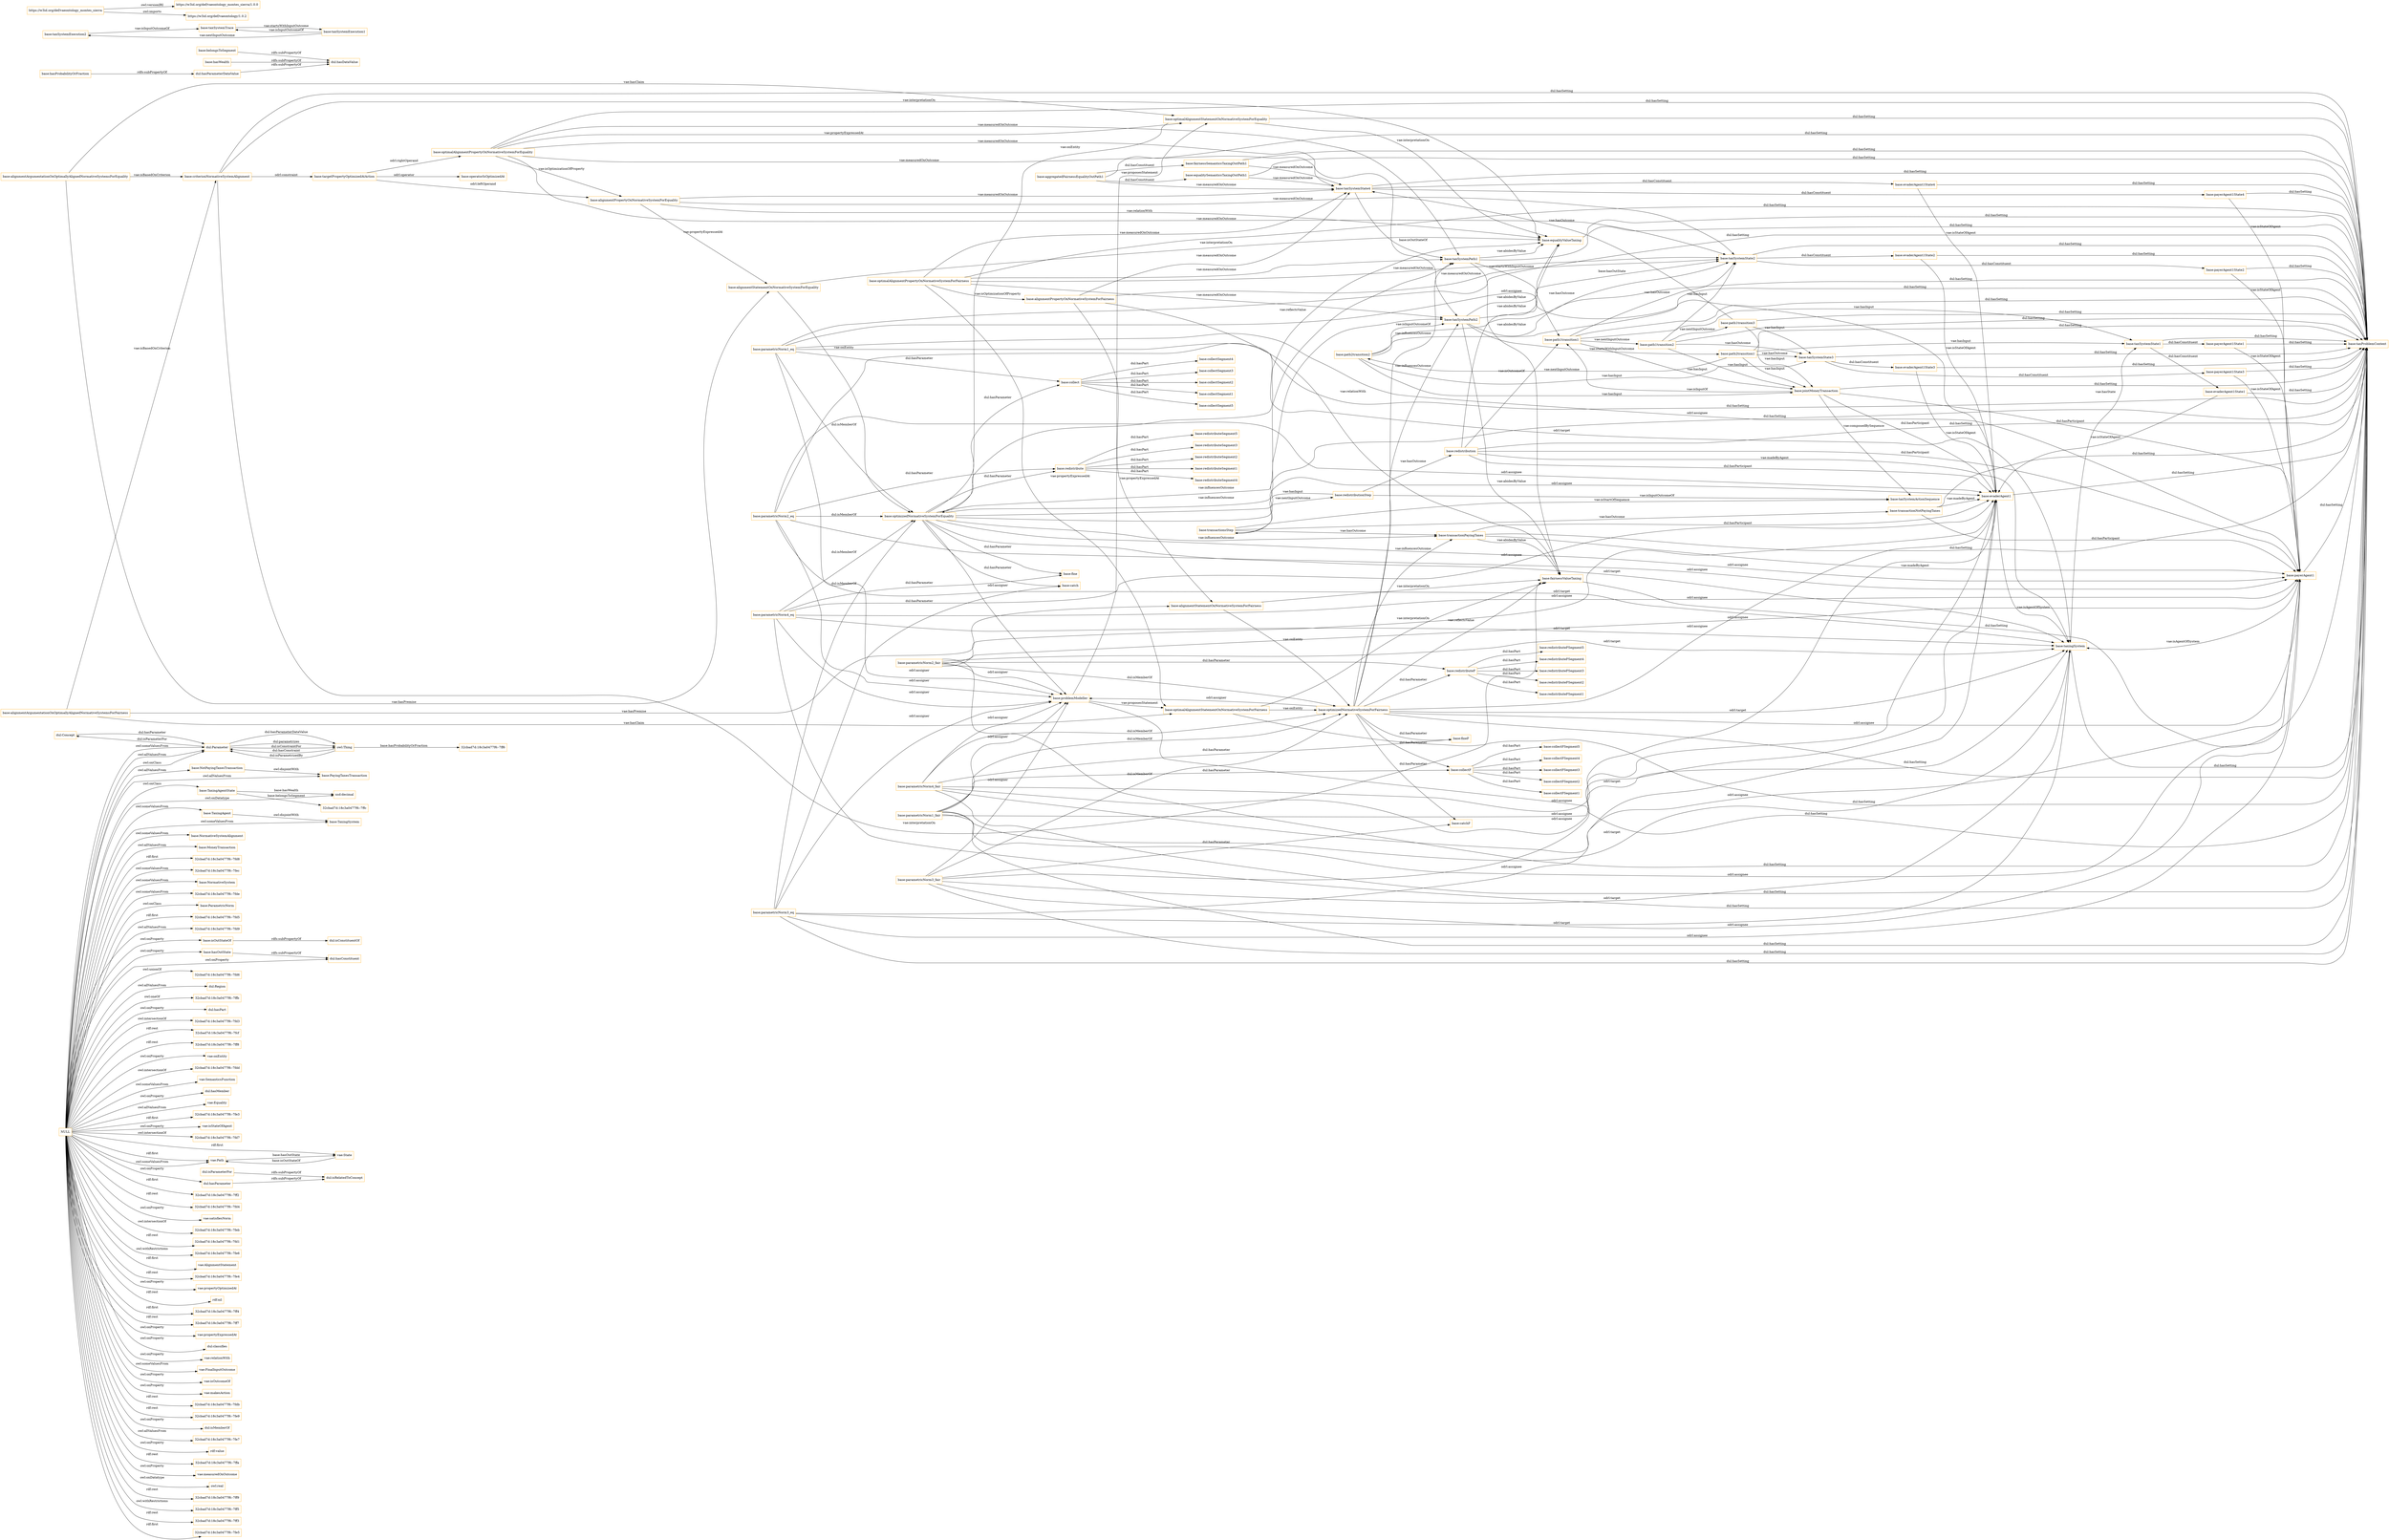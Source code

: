 digraph ar2dtool_diagram { 
rankdir=LR;
size="1501"
node [shape = rectangle, color="orange"]; "dul:Concept" "base:NotPayingTaxesTransaction" "base:TaxingAgentState" "base:TaxingAgent" "base:NormativeSystemAlignment" "base:MoneyTransaction" "32cbad7d:18c3a0477f6:-7fd8" "32cbad7d:18c3a0477f6:-7fec" "dul:Parameter" "base:TaxingSystem" "base:PayingTaxesTransaction" "base:NormativeSystem" "32cbad7d:18c3a0477f6:-7fde" "base:ParametricNorm" "32cbad7d:18c3a0477f6:-7fd5" "32cbad7d:18c3a0477f6:-7fd9" ; /*classes style*/
	"base:aggregatedFairnessEqualityOutPath1" -> "base:taxSystemState4" [ label = "vae:measuredOnOutcome" ];
	"base:aggregatedFairnessEqualityOutPath1" -> "base:taxProblemContext" [ label = "dul:hasSetting" ];
	"base:aggregatedFairnessEqualityOutPath1" -> "base:fairnessSemanticsTaxingOutPath1" [ label = "dul:hasConstituent" ];
	"base:aggregatedFairnessEqualityOutPath1" -> "base:equalitySemanticsTaxingOutPath1" [ label = "dul:hasConstituent" ];
	"base:path1transition3" -> "base:taxSystemState4" [ label = "vae:hasOutcome" ];
	"base:path1transition3" -> "base:taxSystemState3" [ label = "vae:hasInput" ];
	"base:path1transition3" -> "base:jointMoneyTransaction" [ label = "vae:hasInput" ];
	"base:path1transition3" -> "base:taxProblemContext" [ label = "dul:hasSetting" ];
	"base:evaderAgent1State4" -> "base:evaderAgent1" [ label = "vae:isStateOfAgent" ];
	"base:evaderAgent1State4" -> "base:taxProblemContext" [ label = "dul:hasSetting" ];
	"base:payerAgent1State2" -> "base:payerAgent1" [ label = "vae:isStateOfAgent" ];
	"base:payerAgent1State2" -> "base:taxProblemContext" [ label = "dul:hasSetting" ];
	"base:taxSystemPath1" -> "base:path1transition1" [ label = "vae:startsWithInputOutcome" ];
	"base:taxSystemPath1" -> "base:fairnessValueTaxing" [ label = "vae:abidesByValue" ];
	"base:taxSystemPath1" -> "base:equalityValueTaxing" [ label = "vae:abidesByValue" ];
	"base:taxSystemPath1" -> "base:taxProblemContext" [ label = "dul:hasSetting" ];
	"base:parametricNorm1_eq" -> "base:taxingSystem" [ label = "odrl:target" ];
	"base:parametricNorm1_eq" -> "base:problemModeller" [ label = "odrl:assigner" ];
	"base:parametricNorm1_eq" -> "base:payerAgent1" [ label = "odrl:assignee" ];
	"base:parametricNorm1_eq" -> "base:evaderAgent1" [ label = "odrl:assignee" ];
	"base:parametricNorm1_eq" -> "base:optimizedNormativeSystemForEquality" [ label = "dul:isMemberOf" ];
	"base:parametricNorm1_eq" -> "base:taxProblemContext" [ label = "dul:hasSetting" ];
	"base:parametricNorm1_eq" -> "base:collect" [ label = "dul:hasParameter" ];
	"base:belongsToSegment" -> "dul:hasDataValue" [ label = "rdfs:subPropertyOf" ];
	"base:isOutStateOf" -> "dul:isConstituentOf" [ label = "rdfs:subPropertyOf" ];
	"base:hasWealth" -> "dul:hasDataValue" [ label = "rdfs:subPropertyOf" ];
	"base:taxSystemExecution2" -> "base:taxSystemTrace" [ label = "vae:isInputOutcomeOf" ];
	"dul:isParameterFor" -> "dul:isRelatedToConcept" [ label = "rdfs:subPropertyOf" ];
	"base:redistribute" -> "base:redistributeSegment5" [ label = "dul:hasPart" ];
	"base:redistribute" -> "base:redistributeSegment4" [ label = "dul:hasPart" ];
	"base:redistribute" -> "base:redistributeSegment3" [ label = "dul:hasPart" ];
	"base:redistribute" -> "base:redistributeSegment2" [ label = "dul:hasPart" ];
	"base:redistribute" -> "base:redistributeSegment1" [ label = "dul:hasPart" ];
	"base:TaxingAgent" -> "base:TaxingSystem" [ label = "owl:disjointWith" ];
	"base:hasProbabilityOrFraction" -> "dul:hasParameterDataValue" [ label = "rdfs:subPropertyOf" ];
	"base:equalityValueTaxing" -> "base:taxProblemContext" [ label = "dul:hasSetting" ];
	"base:alignmentStatementOnNormativeSystemForEquality" -> "base:optimizedNormativeSystemForEquality" [ label = "vae:onEntity" ];
	"base:alignmentStatementOnNormativeSystemForEquality" -> "base:equalityValueTaxing" [ label = "vae:interpretationOn" ];
	"base:alignmentStatementOnNormativeSystemForFairness" -> "base:optimizedNormativeSystemForFairness" [ label = "vae:onEntity" ];
	"base:alignmentStatementOnNormativeSystemForFairness" -> "base:fairnessValueTaxing" [ label = "vae:interpretationOn" ];
	"base:taxSystemState4" -> "base:taxSystemPath1" [ label = "base:isOutStateOf" ];
	"base:taxSystemState4" -> "base:taxProblemContext" [ label = "dul:hasSetting" ];
	"base:taxSystemState4" -> "base:payerAgent1State4" [ label = "dul:hasConstituent" ];
	"base:taxSystemState4" -> "base:evaderAgent1State4" [ label = "dul:hasConstituent" ];
	"base:path1transition2" -> "base:path1transition3" [ label = "vae:nextInputOutcome" ];
	"base:path1transition2" -> "base:taxSystemState3" [ label = "vae:hasOutcome" ];
	"base:path1transition2" -> "base:taxSystemState2" [ label = "vae:hasInput" ];
	"base:path1transition2" -> "base:jointMoneyTransaction" [ label = "vae:hasInput" ];
	"base:path1transition2" -> "base:taxProblemContext" [ label = "dul:hasSetting" ];
	"base:evaderAgent1State3" -> "base:evaderAgent1" [ label = "vae:isStateOfAgent" ];
	"base:evaderAgent1State3" -> "base:taxProblemContext" [ label = "dul:hasSetting" ];
	"base:payerAgent1State1" -> "base:payerAgent1" [ label = "vae:isStateOfAgent" ];
	"base:payerAgent1State1" -> "base:taxProblemContext" [ label = "dul:hasSetting" ];
	"base:optimalAlignmentStatementOnNormativeSystemForEquality" -> "base:optimizedNormativeSystemForEquality" [ label = "vae:onEntity" ];
	"base:optimalAlignmentStatementOnNormativeSystemForEquality" -> "base:equalityValueTaxing" [ label = "vae:interpretationOn" ];
	"base:optimalAlignmentStatementOnNormativeSystemForEquality" -> "base:taxProblemContext" [ label = "dul:hasSetting" ];
	"base:optimalAlignmentStatementOnNormativeSystemForFairness" -> "base:optimizedNormativeSystemForFairness" [ label = "vae:onEntity" ];
	"base:optimalAlignmentStatementOnNormativeSystemForFairness" -> "base:fairnessValueTaxing" [ label = "vae:interpretationOn" ];
	"base:optimalAlignmentStatementOnNormativeSystemForFairness" -> "base:taxProblemContext" [ label = "dul:hasSetting" ];
	"base:parametricNorm2_fair" -> "base:taxingSystem" [ label = "odrl:target" ];
	"base:parametricNorm2_fair" -> "base:problemModeller" [ label = "odrl:assigner" ];
	"base:parametricNorm2_fair" -> "base:payerAgent1" [ label = "odrl:assignee" ];
	"base:parametricNorm2_fair" -> "base:evaderAgent1" [ label = "odrl:assignee" ];
	"base:parametricNorm2_fair" -> "base:optimizedNormativeSystemForFairness" [ label = "dul:isMemberOf" ];
	"base:parametricNorm2_fair" -> "base:taxProblemContext" [ label = "dul:hasSetting" ];
	"base:parametricNorm2_fair" -> "base:redistributeF" [ label = "dul:hasParameter" ];
	"base:path2transition2" -> "base:taxSystemPath2" [ label = "vae:isInputOutcomeOf" ];
	"base:path2transition2" -> "base:taxSystemState2" [ label = "vae:hasOutcome" ];
	"base:path2transition2" -> "base:taxSystemState3" [ label = "vae:hasInput" ];
	"base:path2transition2" -> "base:jointMoneyTransaction" [ label = "vae:hasInput" ];
	"base:path2transition2" -> "base:taxProblemContext" [ label = "dul:hasSetting" ];
	"base:criterionNormativeSystemAlignment" -> "base:fairnessValueTaxing" [ label = "vae:interpretationOn" ];
	"base:criterionNormativeSystemAlignment" -> "base:equalityValueTaxing" [ label = "vae:interpretationOn" ];
	"base:criterionNormativeSystemAlignment" -> "base:targetPropertyOptimizedAtAction" [ label = "odrl:constraint" ];
	"base:criterionNormativeSystemAlignment" -> "base:taxProblemContext" [ label = "dul:hasSetting" ];
	"base:taxSystemExecution1" -> "base:taxSystemExecution2" [ label = "vae:nextInputOutcome" ];
	"base:taxSystemExecution1" -> "base:taxSystemTrace" [ label = "vae:isInputOutcomeOf" ];
	"base:parametricNorm1_fair" -> "base:taxingSystem" [ label = "odrl:target" ];
	"base:parametricNorm1_fair" -> "base:problemModeller" [ label = "odrl:assigner" ];
	"base:parametricNorm1_fair" -> "base:payerAgent1" [ label = "odrl:assignee" ];
	"base:parametricNorm1_fair" -> "base:evaderAgent1" [ label = "odrl:assignee" ];
	"base:parametricNorm1_fair" -> "base:optimizedNormativeSystemForFairness" [ label = "dul:isMemberOf" ];
	"base:parametricNorm1_fair" -> "base:taxProblemContext" [ label = "dul:hasSetting" ];
	"base:parametricNorm1_fair" -> "base:collectF" [ label = "dul:hasParameter" ];
	"base:jointMoneyTransaction" -> "base:path1transition1" [ label = "vae:isInputOf" ];
	"base:jointMoneyTransaction" -> "base:taxSystemActionSequence" [ label = "vae:composedBySequence" ];
	"base:jointMoneyTransaction" -> "base:taxProblemContext" [ label = "dul:hasSetting" ];
	"base:jointMoneyTransaction" -> "base:payerAgent1" [ label = "dul:hasParticipant" ];
	"base:jointMoneyTransaction" -> "base:evaderAgent1" [ label = "dul:hasParticipant" ];
	"base:taxSystemTrace" -> "base:taxSystemExecution1" [ label = "vae:startsWithInputOutcome" ];
	"base:problemModeller" -> "base:optimalAlignmentStatementOnNormativeSystemForFairness" [ label = "vae:proposesStatement" ];
	"base:problemModeller" -> "base:optimalAlignmentStatementOnNormativeSystemForEquality" [ label = "vae:proposesStatement" ];
	"base:problemModeller" -> "base:taxProblemContext" [ label = "dul:hasSetting" ];
	"base:transactionPayingTaxes" -> "base:payerAgent1" [ label = "vae:madeByAgent" ];
	"base:transactionPayingTaxes" -> "base:fairnessValueTaxing" [ label = "vae:abidesByValue" ];
	"base:transactionPayingTaxes" -> "base:taxProblemContext" [ label = "dul:hasSetting" ];
	"base:transactionPayingTaxes" -> "base:evaderAgent1" [ label = "dul:hasParticipant" ];
	"base:collectF" -> "base:collectFSegment5" [ label = "dul:hasPart" ];
	"base:collectF" -> "base:collectFSegment4" [ label = "dul:hasPart" ];
	"base:collectF" -> "base:collectFSegment3" [ label = "dul:hasPart" ];
	"base:collectF" -> "base:collectFSegment2" [ label = "dul:hasPart" ];
	"base:collectF" -> "base:collectFSegment1" [ label = "dul:hasPart" ];
	"https://w3id.org/def/vaeontology_montes_sierra" -> "https://w3id.org/def/vaeontology_montes_sierra/1.0.0" [ label = "owl:versionIRI" ];
	"https://w3id.org/def/vaeontology_montes_sierra" -> "https://w3id.org/def/vaeontology/1.0.2" [ label = "owl:imports" ];
	"base:redistribution" -> "base:taxingSystem" [ label = "vae:madeByAgent" ];
	"base:redistribution" -> "base:path1transition1" [ label = "vae:isOutcomeOf" ];
	"base:redistribution" -> "base:equalityValueTaxing" [ label = "vae:abidesByValue" ];
	"base:redistribution" -> "base:taxProblemContext" [ label = "dul:hasSetting" ];
	"base:redistribution" -> "base:payerAgent1" [ label = "dul:hasParticipant" ];
	"base:redistribution" -> "base:evaderAgent1" [ label = "dul:hasParticipant" ];
	"base:alignmentPropertyOnNormativeSystemForEquality" -> "base:equalityValueTaxing" [ label = "vae:relationWith" ];
	"base:alignmentPropertyOnNormativeSystemForEquality" -> "base:alignmentStatementOnNormativeSystemForEquality" [ label = "vae:propertyExpressedAt" ];
	"base:alignmentPropertyOnNormativeSystemForEquality" -> "base:taxSystemState4" [ label = "vae:measuredOnOutcome" ];
	"base:alignmentPropertyOnNormativeSystemForEquality" -> "base:taxSystemState2" [ label = "vae:measuredOnOutcome" ];
	"base:alignmentPropertyOnNormativeSystemForFairness" -> "base:fairnessValueTaxing" [ label = "vae:relationWith" ];
	"base:alignmentPropertyOnNormativeSystemForFairness" -> "base:alignmentStatementOnNormativeSystemForFairness" [ label = "vae:propertyExpressedAt" ];
	"base:alignmentPropertyOnNormativeSystemForFairness" -> "base:taxSystemState4" [ label = "vae:measuredOnOutcome" ];
	"base:alignmentPropertyOnNormativeSystemForFairness" -> "base:taxSystemState2" [ label = "vae:measuredOnOutcome" ];
	"base:taxSystemState3" -> "base:taxProblemContext" [ label = "dul:hasSetting" ];
	"base:taxSystemState3" -> "base:payerAgent1State3" [ label = "dul:hasConstituent" ];
	"base:taxSystemState3" -> "base:evaderAgent1State3" [ label = "dul:hasConstituent" ];
	"base:path1transition1" -> "base:path1transition2" [ label = "vae:nextInputOutcome" ];
	"base:path1transition1" -> "base:taxSystemState2" [ label = "vae:hasOutcome" ];
	"base:path1transition1" -> "base:taxSystemState1" [ label = "vae:hasInput" ];
	"base:path1transition1" -> "base:jointMoneyTransaction" [ label = "vae:hasInput" ];
	"base:path1transition1" -> "base:taxProblemContext" [ label = "dul:hasSetting" ];
	"base:hasOutState" -> "dul:hasConstituent" [ label = "rdfs:subPropertyOf" ];
	"base:evaderAgent1State2" -> "base:evaderAgent1" [ label = "vae:isStateOfAgent" ];
	"base:evaderAgent1State2" -> "base:taxProblemContext" [ label = "dul:hasSetting" ];
	"base:fairnessValueTaxing" -> "base:taxProblemContext" [ label = "dul:hasSetting" ];
	"base:parametricNorm4_fair" -> "base:taxingSystem" [ label = "odrl:target" ];
	"base:parametricNorm4_fair" -> "base:problemModeller" [ label = "odrl:assigner" ];
	"base:parametricNorm4_fair" -> "base:payerAgent1" [ label = "odrl:assignee" ];
	"base:parametricNorm4_fair" -> "base:evaderAgent1" [ label = "odrl:assignee" ];
	"base:parametricNorm4_fair" -> "base:optimizedNormativeSystemForFairness" [ label = "dul:isMemberOf" ];
	"base:parametricNorm4_fair" -> "base:taxProblemContext" [ label = "dul:hasSetting" ];
	"base:parametricNorm4_fair" -> "base:fineF" [ label = "dul:hasParameter" ];
	"base:alignmentArgumentationOnOptimallyAlignedNormativeSystemsForEquality" -> "base:criterionNormativeSystemAlignment" [ label = "vae:isBasedOnCriterion" ];
	"base:alignmentArgumentationOnOptimallyAlignedNormativeSystemsForEquality" -> "base:alignmentStatementOnNormativeSystemForEquality" [ label = "vae:hasPremise" ];
	"base:alignmentArgumentationOnOptimallyAlignedNormativeSystemsForEquality" -> "base:optimalAlignmentStatementOnNormativeSystemForEquality" [ label = "vae:hasClaim" ];
	"base:alignmentArgumentationOnOptimallyAlignedNormativeSystemsForFairness" -> "base:criterionNormativeSystemAlignment" [ label = "vae:isBasedOnCriterion" ];
	"base:alignmentArgumentationOnOptimallyAlignedNormativeSystemsForFairness" -> "base:alignmentStatementOnNormativeSystemForFairness" [ label = "vae:hasPremise" ];
	"base:alignmentArgumentationOnOptimallyAlignedNormativeSystemsForFairness" -> "base:optimalAlignmentStatementOnNormativeSystemForFairness" [ label = "vae:hasClaim" ];
	"base:taxingSystem" -> "base:taxSystemState1" [ label = "vae:hasState" ];
	"base:taxingSystem" -> "base:taxProblemContext" [ label = "dul:hasSetting" ];
	"base:path2transition1" -> "base:path2transition2" [ label = "vae:nextInputOutcome" ];
	"base:path2transition1" -> "base:taxSystemState3" [ label = "vae:hasOutcome" ];
	"base:path2transition1" -> "base:taxSystemState1" [ label = "vae:hasInput" ];
	"base:path2transition1" -> "base:jointMoneyTransaction" [ label = "vae:hasInput" ];
	"base:path2transition1" -> "base:taxProblemContext" [ label = "dul:hasSetting" ];
	"base:targetPropertyOptimizedAtAction" -> "base:optimalAlignmentPropertyOnNormativeSystemForEquality" [ label = "odrl:rightOperand" ];
	"base:targetPropertyOptimizedAtAction" -> "base:operatorIsOptimizedAt" [ label = "odrl:operator" ];
	"base:targetPropertyOptimizedAtAction" -> "base:alignmentPropertyOnNormativeSystemForEquality" [ label = "odrl:leftOperand" ];
	"base:parametricNorm3_fair" -> "base:taxingSystem" [ label = "odrl:target" ];
	"base:parametricNorm3_fair" -> "base:problemModeller" [ label = "odrl:assigner" ];
	"base:parametricNorm3_fair" -> "base:payerAgent1" [ label = "odrl:assignee" ];
	"base:parametricNorm3_fair" -> "base:evaderAgent1" [ label = "odrl:assignee" ];
	"base:parametricNorm3_fair" -> "base:optimizedNormativeSystemForFairness" [ label = "dul:isMemberOf" ];
	"base:parametricNorm3_fair" -> "base:taxProblemContext" [ label = "dul:hasSetting" ];
	"base:parametricNorm3_fair" -> "base:catchF" [ label = "dul:hasParameter" ];
	"base:payerAgent1" -> "base:taxingSystem" [ label = "vae:isAgentOfSystem" ];
	"base:payerAgent1" -> "base:taxProblemContext" [ label = "dul:hasSetting" ];
	"base:collect" -> "base:collectSegment5" [ label = "dul:hasPart" ];
	"base:collect" -> "base:collectSegment4" [ label = "dul:hasPart" ];
	"base:collect" -> "base:collectSegment3" [ label = "dul:hasPart" ];
	"base:collect" -> "base:collectSegment2" [ label = "dul:hasPart" ];
	"base:collect" -> "base:collectSegment1" [ label = "dul:hasPart" ];
	"base:evaderAgent1" -> "base:taxingSystem" [ label = "vae:isAgentOfSystem" ];
	"base:evaderAgent1" -> "base:taxProblemContext" [ label = "dul:hasSetting" ];
	"base:transactionsStep" -> "base:redistributionStep" [ label = "vae:nextInputOutcome" ];
	"base:transactionsStep" -> "base:taxSystemActionSequence" [ label = "vae:isStartOfSequence" ];
	"base:transactionsStep" -> "base:transactionPayingTaxes" [ label = "vae:hasOutcome" ];
	"base:transactionsStep" -> "base:transactionNotPayingTaxes" [ label = "vae:hasOutcome" ];
	"base:equalitySemanticsTaxingOutPath1" -> "base:taxSystemState4" [ label = "vae:measuredOnOutcome" ];
	"base:equalitySemanticsTaxingOutPath1" -> "base:taxProblemContext" [ label = "dul:hasSetting" ];
	"base:taxSystemState2" -> "base:taxProblemContext" [ label = "dul:hasSetting" ];
	"base:taxSystemState2" -> "base:payerAgent1State2" [ label = "dul:hasConstituent" ];
	"base:taxSystemState2" -> "base:evaderAgent1State2" [ label = "dul:hasConstituent" ];
	"base:optimizedNormativeSystemForEquality" -> "base:transactionPayingTaxes" [ label = "vae:influencesOutcome" ];
	"base:optimizedNormativeSystemForEquality" -> "base:problemModeller" [ label = "odrl:assigner" ];
	"base:optimizedNormativeSystemForEquality" -> "base:collect" [ label = "dul:hasParameter" ];
	"base:optimizedNormativeSystemForEquality" -> "base:fine" [ label = "dul:hasParameter" ];
	"base:optimizedNormativeSystemForEquality" -> "base:taxSystemPath1" [ label = "vae:influencesOutcome" ];
	"base:optimizedNormativeSystemForEquality" -> "base:taxProblemContext" [ label = "dul:hasSetting" ];
	"base:optimizedNormativeSystemForEquality" -> "base:taxSystemPath2" [ label = "vae:influencesOutcome" ];
	"base:optimizedNormativeSystemForEquality" -> "base:redistribute" [ label = "dul:hasParameter" ];
	"base:optimizedNormativeSystemForEquality" -> "base:catch" [ label = "dul:hasParameter" ];
	"base:optimizedNormativeSystemForEquality" -> "base:payerAgent1" [ label = "odrl:assignee" ];
	"base:optimizedNormativeSystemForEquality" -> "base:evaderAgent1" [ label = "odrl:assignee" ];
	"base:optimizedNormativeSystemForEquality" -> "base:equalityValueTaxing" [ label = "vae:reflectsValue" ];
	"base:optimizedNormativeSystemForEquality" -> "base:taxingSystem" [ label = "odrl:target" ];
	"base:redistributionStep" -> "base:taxSystemActionSequence" [ label = "vae:isInputOutcomeOf" ];
	"base:redistributionStep" -> "base:redistribution" [ label = "vae:hasOutcome" ];
	"base:redistributionStep" -> "base:transactionsStep" [ label = "vae:hasInput" ];
	"base:optimizedNormativeSystemForFairness" -> "base:problemModeller" [ label = "odrl:assigner" ];
	"base:optimizedNormativeSystemForFairness" -> "base:taxingSystem" [ label = "odrl:target" ];
	"base:optimizedNormativeSystemForFairness" -> "base:redistributeF" [ label = "dul:hasParameter" ];
	"base:optimizedNormativeSystemForFairness" -> "base:taxSystemPath2" [ label = "vae:influencesOutcome" ];
	"base:optimizedNormativeSystemForFairness" -> "base:taxSystemPath1" [ label = "vae:influencesOutcome" ];
	"base:optimizedNormativeSystemForFairness" -> "base:fairnessValueTaxing" [ label = "vae:reflectsValue" ];
	"base:optimizedNormativeSystemForFairness" -> "base:payerAgent1" [ label = "odrl:assignee" ];
	"base:optimizedNormativeSystemForFairness" -> "base:catchF" [ label = "dul:hasParameter" ];
	"base:optimizedNormativeSystemForFairness" -> "base:collectF" [ label = "dul:hasParameter" ];
	"base:optimizedNormativeSystemForFairness" -> "base:taxProblemContext" [ label = "dul:hasSetting" ];
	"base:optimizedNormativeSystemForFairness" -> "base:fineF" [ label = "dul:hasParameter" ];
	"base:optimizedNormativeSystemForFairness" -> "base:transactionPayingTaxes" [ label = "vae:influencesOutcome" ];
	"base:optimizedNormativeSystemForFairness" -> "base:evaderAgent1" [ label = "odrl:assignee" ];
	"base:evaderAgent1State1" -> "base:evaderAgent1" [ label = "vae:isStateOfAgent" ];
	"base:evaderAgent1State1" -> "base:taxProblemContext" [ label = "dul:hasSetting" ];
	"NULL" -> "32cbad7d:18c3a0477f6:-7fd6" [ label = "owl:unionOf" ];
	"NULL" -> "dul:Region" [ label = "owl:allValuesFrom" ];
	"NULL" -> "32cbad7d:18c3a0477f6:-7ffb" [ label = "owl:oneOf" ];
	"NULL" -> "dul:hasPart" [ label = "owl:onProperty" ];
	"NULL" -> "32cbad7d:18c3a0477f6:-7fd3" [ label = "owl:intersectionOf" ];
	"NULL" -> "base:NormativeSystemAlignment" [ label = "owl:someValuesFrom" ];
	"NULL" -> "base:MoneyTransaction" [ label = "owl:allValuesFrom" ];
	"NULL" -> "32cbad7d:18c3a0477f6:-7fcf" [ label = "rdf:rest" ];
	"NULL" -> "base:NotPayingTaxesTransaction" [ label = "owl:allValuesFrom" ];
	"NULL" -> "32cbad7d:18c3a0477f6:-7ff8" [ label = "rdf:rest" ];
	"NULL" -> "vae:onEntity" [ label = "owl:onProperty" ];
	"NULL" -> "32cbad7d:18c3a0477f6:-7fdd" [ label = "owl:intersectionOf" ];
	"NULL" -> "dul:hasConstituent" [ label = "owl:onProperty" ];
	"NULL" -> "vae:SemanticsFunction" [ label = "owl:someValuesFrom" ];
	"NULL" -> "32cbad7d:18c3a0477f6:-7fec" [ label = "owl:someValuesFrom" ];
	"NULL" -> "dul:hasMember" [ label = "owl:onProperty" ];
	"NULL" -> "vae:Equality" [ label = "owl:allValuesFrom" ];
	"NULL" -> "32cbad7d:18c3a0477f6:-7fe3" [ label = "rdf:first" ];
	"NULL" -> "vae:isStateOfAgent" [ label = "owl:onProperty" ];
	"NULL" -> "base:TaxingSystem" [ label = "owl:someValuesFrom" ];
	"NULL" -> "base:isOutStateOf" [ label = "owl:onProperty" ];
	"NULL" -> "32cbad7d:18c3a0477f6:-7fd7" [ label = "owl:intersectionOf" ];
	"NULL" -> "32cbad7d:18c3a0477f6:-7fd5" [ label = "rdf:first" ];
	"NULL" -> "vae:Path" [ label = "rdf:first" ];
	"NULL" -> "dul:hasParameter" [ label = "owl:onProperty" ];
	"NULL" -> "dul:Parameter" [ label = "owl:someValuesFrom" ];
	"NULL" -> "32cbad7d:18c3a0477f6:-7ff2" [ label = "rdf:first" ];
	"NULL" -> "32cbad7d:18c3a0477f6:-7fd4" [ label = "rdf:rest" ];
	"NULL" -> "xsd:decimal" [ label = "owl:onDatatype" ];
	"NULL" -> "vae:satisfiesNorm" [ label = "owl:onProperty" ];
	"NULL" -> "base:NormativeSystem" [ label = "owl:someValuesFrom" ];
	"NULL" -> "base:hasOutState" [ label = "owl:onProperty" ];
	"NULL" -> "32cbad7d:18c3a0477f6:-7feb" [ label = "owl:intersectionOf" ];
	"NULL" -> "32cbad7d:18c3a0477f6:-7fd1" [ label = "rdf:rest" ];
	"NULL" -> "32cbad7d:18c3a0477f6:-7fe6" [ label = "owl:withRestrictions" ];
	"NULL" -> "vae:AlignmentStatement" [ label = "rdf:first" ];
	"NULL" -> "32cbad7d:18c3a0477f6:-7fe4" [ label = "rdf:rest" ];
	"NULL" -> "base:TaxingAgent" [ label = "owl:someValuesFrom" ];
	"NULL" -> "vae:propertyOptimizedAt" [ label = "owl:onProperty" ];
	"NULL" -> "rdf:nil" [ label = "rdf:rest" ];
	"NULL" -> "32cbad7d:18c3a0477f6:-7ff4" [ label = "rdf:first" ];
	"NULL" -> "32cbad7d:18c3a0477f6:-7ff7" [ label = "rdf:rest" ];
	"NULL" -> "32cbad7d:18c3a0477f6:-7fde" [ label = "owl:someValuesFrom" ];
	"NULL" -> "vae:propertyExpressedAt" [ label = "owl:onProperty" ];
	"NULL" -> "dul:classifies" [ label = "owl:onProperty" ];
	"NULL" -> "vae:relationWith" [ label = "owl:onProperty" ];
	"NULL" -> "vae:FinalInputOutcome" [ label = "owl:someValuesFrom" ];
	"NULL" -> "vae:isOutcomeOf" [ label = "owl:onProperty" ];
	"NULL" -> "vae:makesAction" [ label = "owl:onProperty" ];
	"NULL" -> "32cbad7d:18c3a0477f6:-7fdb" [ label = "rdf:rest" ];
	"NULL" -> "32cbad7d:18c3a0477f6:-7fe9" [ label = "rdf:rest" ];
	"NULL" -> "dul:isMemberOf" [ label = "owl:onProperty" ];
	"NULL" -> "base:ParametricNorm" [ label = "owl:onClass" ];
	"NULL" -> "32cbad7d:18c3a0477f6:-7fe7" [ label = "owl:allValuesFrom" ];
	"NULL" -> "32cbad7d:18c3a0477f6:-7fd8" [ label = "rdf:first" ];
	"NULL" -> "base:TaxingAgentState" [ label = "owl:onClass" ];
	"NULL" -> "rdf:value" [ label = "owl:onProperty" ];
	"NULL" -> "32cbad7d:18c3a0477f6:-7ffa" [ label = "rdf:rest" ];
	"NULL" -> "dul:Parameter" [ label = "owl:allValuesFrom" ];
	"NULL" -> "vae:measuredOnOutcome" [ label = "owl:onProperty" ];
	"NULL" -> "owl:real" [ label = "owl:onDatatype" ];
	"NULL" -> "32cbad7d:18c3a0477f6:-7ff9" [ label = "rdf:rest" ];
	"NULL" -> "32cbad7d:18c3a0477f6:-7ff5" [ label = "owl:withRestrictions" ];
	"NULL" -> "base:PayingTaxesTransaction" [ label = "owl:allValuesFrom" ];
	"NULL" -> "dul:Parameter" [ label = "owl:onClass" ];
	"NULL" -> "vae:Path" [ label = "owl:someValuesFrom" ];
	"NULL" -> "32cbad7d:18c3a0477f6:-7ff3" [ label = "rdf:rest" ];
	"NULL" -> "vae:State" [ label = "rdf:first" ];
	"NULL" -> "32cbad7d:18c3a0477f6:-7fd9" [ label = "owl:allValuesFrom" ];
	"NULL" -> "32cbad7d:18c3a0477f6:-7fe5" [ label = "rdf:first" ];
	"base:fairnessSemanticsTaxingOutPath1" -> "base:taxSystemState4" [ label = "vae:measuredOnOutcome" ];
	"base:fairnessSemanticsTaxingOutPath1" -> "base:taxProblemContext" [ label = "dul:hasSetting" ];
	"base:redistributeF" -> "base:redistributeFSegment5" [ label = "dul:hasPart" ];
	"base:redistributeF" -> "base:redistributeFSegment4" [ label = "dul:hasPart" ];
	"base:redistributeF" -> "base:redistributeFSegment3" [ label = "dul:hasPart" ];
	"base:redistributeF" -> "base:redistributeFSegment2" [ label = "dul:hasPart" ];
	"base:redistributeF" -> "base:redistributeFSegment1" [ label = "dul:hasPart" ];
	"base:payerAgent1State4" -> "base:payerAgent1" [ label = "vae:isStateOfAgent" ];
	"base:payerAgent1State4" -> "base:taxProblemContext" [ label = "dul:hasSetting" ];
	"base:taxSystemState1" -> "base:taxProblemContext" [ label = "dul:hasSetting" ];
	"base:taxSystemState1" -> "base:payerAgent1State1" [ label = "dul:hasConstituent" ];
	"base:taxSystemState1" -> "base:evaderAgent1State1" [ label = "dul:hasConstituent" ];
	"base:transactionNotPayingTaxes" -> "base:evaderAgent1" [ label = "vae:madeByAgent" ];
	"base:transactionNotPayingTaxes" -> "base:taxProblemContext" [ label = "dul:hasSetting" ];
	"base:transactionNotPayingTaxes" -> "base:payerAgent1" [ label = "dul:hasParticipant" ];
	"base:parametricNorm4_eq" -> "base:taxingSystem" [ label = "odrl:target" ];
	"base:parametricNorm4_eq" -> "base:problemModeller" [ label = "odrl:assigner" ];
	"base:parametricNorm4_eq" -> "base:payerAgent1" [ label = "odrl:assignee" ];
	"base:parametricNorm4_eq" -> "base:evaderAgent1" [ label = "odrl:assignee" ];
	"base:parametricNorm4_eq" -> "base:optimizedNormativeSystemForEquality" [ label = "dul:isMemberOf" ];
	"base:parametricNorm4_eq" -> "base:taxProblemContext" [ label = "dul:hasSetting" ];
	"base:parametricNorm4_eq" -> "base:fine" [ label = "dul:hasParameter" ];
	"base:optimalAlignmentPropertyOnNormativeSystemForEquality" -> "base:optimalAlignmentStatementOnNormativeSystemForEquality" [ label = "vae:propertyExpressedAt" ];
	"base:optimalAlignmentPropertyOnNormativeSystemForEquality" -> "base:taxSystemPath2" [ label = "vae:measuredOnOutcome" ];
	"base:optimalAlignmentPropertyOnNormativeSystemForEquality" -> "base:taxSystemPath1" [ label = "vae:measuredOnOutcome" ];
	"base:optimalAlignmentPropertyOnNormativeSystemForEquality" -> "base:taxSystemState4" [ label = "vae:measuredOnOutcome" ];
	"base:optimalAlignmentPropertyOnNormativeSystemForEquality" -> "base:taxSystemState2" [ label = "vae:measuredOnOutcome" ];
	"base:optimalAlignmentPropertyOnNormativeSystemForEquality" -> "base:alignmentPropertyOnNormativeSystemForEquality" [ label = "vae:isOptimizationOfProperty" ];
	"base:optimalAlignmentPropertyOnNormativeSystemForEquality" -> "base:taxProblemContext" [ label = "dul:hasSetting" ];
	"base:optimalAlignmentPropertyOnNormativeSystemForFairness" -> "base:taxSystemPath2" [ label = "vae:measuredOnOutcome" ];
	"base:optimalAlignmentPropertyOnNormativeSystemForFairness" -> "base:taxSystemState2" [ label = "vae:measuredOnOutcome" ];
	"base:optimalAlignmentPropertyOnNormativeSystemForFairness" -> "base:alignmentPropertyOnNormativeSystemForFairness" [ label = "vae:isOptimizationOfProperty" ];
	"base:optimalAlignmentPropertyOnNormativeSystemForFairness" -> "base:taxSystemPath1" [ label = "vae:measuredOnOutcome" ];
	"base:optimalAlignmentPropertyOnNormativeSystemForFairness" -> "base:taxSystemState4" [ label = "vae:measuredOnOutcome" ];
	"base:optimalAlignmentPropertyOnNormativeSystemForFairness" -> "base:optimalAlignmentStatementOnNormativeSystemForFairness" [ label = "vae:propertyExpressedAt" ];
	"base:optimalAlignmentPropertyOnNormativeSystemForFairness" -> "base:taxProblemContext" [ label = "dul:hasSetting" ];
	"base:NotPayingTaxesTransaction" -> "base:PayingTaxesTransaction" [ label = "owl:disjointWith" ];
	"base:parametricNorm3_eq" -> "base:taxingSystem" [ label = "odrl:target" ];
	"base:parametricNorm3_eq" -> "base:problemModeller" [ label = "odrl:assigner" ];
	"base:parametricNorm3_eq" -> "base:payerAgent1" [ label = "odrl:assignee" ];
	"base:parametricNorm3_eq" -> "base:evaderAgent1" [ label = "odrl:assignee" ];
	"base:parametricNorm3_eq" -> "base:optimizedNormativeSystemForEquality" [ label = "dul:isMemberOf" ];
	"base:parametricNorm3_eq" -> "base:taxProblemContext" [ label = "dul:hasSetting" ];
	"base:parametricNorm3_eq" -> "base:catch" [ label = "dul:hasParameter" ];
	"base:payerAgent1State3" -> "base:payerAgent1" [ label = "vae:isStateOfAgent" ];
	"base:payerAgent1State3" -> "base:taxProblemContext" [ label = "dul:hasSetting" ];
	"base:taxSystemPath2" -> "base:taxSystemState2" [ label = "base:hasOutState" ];
	"base:taxSystemPath2" -> "base:path2transition1" [ label = "vae:startsWithInputOutcome" ];
	"base:taxSystemPath2" -> "base:fairnessValueTaxing" [ label = "vae:abidesByValue" ];
	"base:taxSystemPath2" -> "base:equalityValueTaxing" [ label = "vae:abidesByValue" ];
	"base:taxSystemPath2" -> "base:taxProblemContext" [ label = "dul:hasSetting" ];
	"dul:hasParameter" -> "dul:isRelatedToConcept" [ label = "rdfs:subPropertyOf" ];
	"dul:hasParameterDataValue" -> "dul:hasDataValue" [ label = "rdfs:subPropertyOf" ];
	"base:parametricNorm2_eq" -> "base:taxingSystem" [ label = "odrl:target" ];
	"base:parametricNorm2_eq" -> "base:problemModeller" [ label = "odrl:assigner" ];
	"base:parametricNorm2_eq" -> "base:payerAgent1" [ label = "odrl:assignee" ];
	"base:parametricNorm2_eq" -> "base:evaderAgent1" [ label = "odrl:assignee" ];
	"base:parametricNorm2_eq" -> "base:optimizedNormativeSystemForEquality" [ label = "dul:isMemberOf" ];
	"base:parametricNorm2_eq" -> "base:taxProblemContext" [ label = "dul:hasSetting" ];
	"base:parametricNorm2_eq" -> "base:redistribute" [ label = "dul:hasParameter" ];
	"dul:Parameter" -> "owl:Thing" [ label = "dul:hasParameterDataValue" ];
	"dul:Parameter" -> "owl:Thing" [ label = "dul:parametrizes" ];
	"owl:Thing" -> "32cbad7d:18c3a0477f6:-7ff6" [ label = "base:hasProbabilityOrFraction" ];
	"base:TaxingAgentState" -> "xsd:decimal" [ label = "base:hasWealth" ];
	"dul:Parameter" -> "dul:Concept" [ label = "dul:isParameterFor" ];
	"dul:Parameter" -> "owl:Thing" [ label = "dul:isConstraintFor" ];
	"owl:Thing" -> "dul:Parameter" [ label = "dul:hasConstraint" ];
	"base:TaxingAgentState" -> "32cbad7d:18c3a0477f6:-7ffc" [ label = "base:belongsToSegment" ];
	"owl:Thing" -> "dul:Parameter" [ label = "dul:isParametrizedBy" ];
	"dul:Concept" -> "dul:Parameter" [ label = "dul:hasParameter" ];
	"vae:Path" -> "vae:State" [ label = "base:hasOutState" ];
	"vae:State" -> "vae:Path" [ label = "base:isOutStateOf" ];

}
